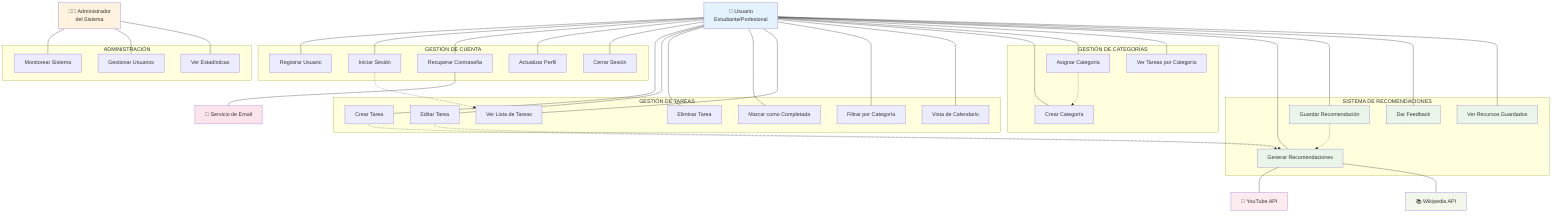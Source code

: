 graph TB
    %% Actores
    USER[👤 Usuario<br/>Estudiante/Profesional]
    ADMIN[👨‍💼 Administrador<br/>del Sistema]
    YOUTUBE[🎥 YouTube API]
    WIKI[📚 Wikipedia API]
    EMAIL[📧 Servicio de Email]

    %% Casos de Uso Principales
    subgraph CUENTA[GESTIÓN DE CUENTA]
        UC1[Registrar Usuario]
        UC2[Iniciar Sesión]
        UC3[Recuperar Contraseña]
        UC4[Actualizar Perfil]
        UC5[Cerrar Sesión]
    end

    subgraph TAREAS[GESTIÓN DE TAREAS]
        UC6[Crear Tarea]
        UC7[Editar Tarea]
        UC8[Eliminar Tarea]
        UC9[Marcar como Completada]
        UC10[Ver Lista de Tareas]
        UC11[Filtrar por Categoría]
        UC12[Vista de Calendario]
    end

    subgraph CATEGORIAS[GESTIÓN DE CATEGORÍAS]
        UC13[Crear Categoría]
        UC14[Asignar Categoría]
        UC15[Ver Tareas por Categoría]
    end

    subgraph RECOMENDACIONES[SISTEMA DE RECOMENDACIONES]
        UC16[Generar Recomendaciones]
        UC17[Guardar Recomendación]
        UC18[Dar Feedback]
        UC19[Ver Recursos Guardados]
    end

    subgraph ADMIN_SECTION[ADMINISTRACIÓN]
        UC20[Monitorear Sistema]
        UC21[Gestionar Usuarios]
        UC22[Ver Estadísticas]
    end

    %% Relaciones Usuario - Casos de Uso
    USER --- UC1
    USER --- UC2
    USER --- UC3
    USER --- UC4
    USER --- UC5
    USER --- UC6
    USER --- UC7
    USER --- UC8
    USER --- UC9
    USER --- UC10
    USER --- UC11
    USER --- UC12
    USER --- UC13
    USER --- UC14
    USER --- UC15
    USER --- UC16
    USER --- UC17
    USER --- UC18
    USER --- UC19

    %% Relaciones Administrador
    ADMIN --- UC20
    ADMIN --- UC21
    ADMIN --- UC22

    %% Relaciones con APIs Externas
    UC16 --- YOUTUBE
    UC16 --- WIKI
    UC3 --- EMAIL

    %% Dependencias entre casos de uso
    UC6 -.-> UC16
    UC7 -.-> UC16
    UC2 -.-> UC10
    UC14 -.-> UC13
    UC17 -.-> UC16

    %% Estilos
    style USER fill:#e3f2fd
    style ADMIN fill:#fff3e0
    style YOUTUBE fill:#ffebee
    style WIKI fill:#f1f8e9
    style EMAIL fill:#fce4ec
    style UC16 fill:#e8f5e8
    style UC17 fill:#e8f5e8
    style UC18 fill:#e8f5e8
    style UC19 fill:#e8f5e8